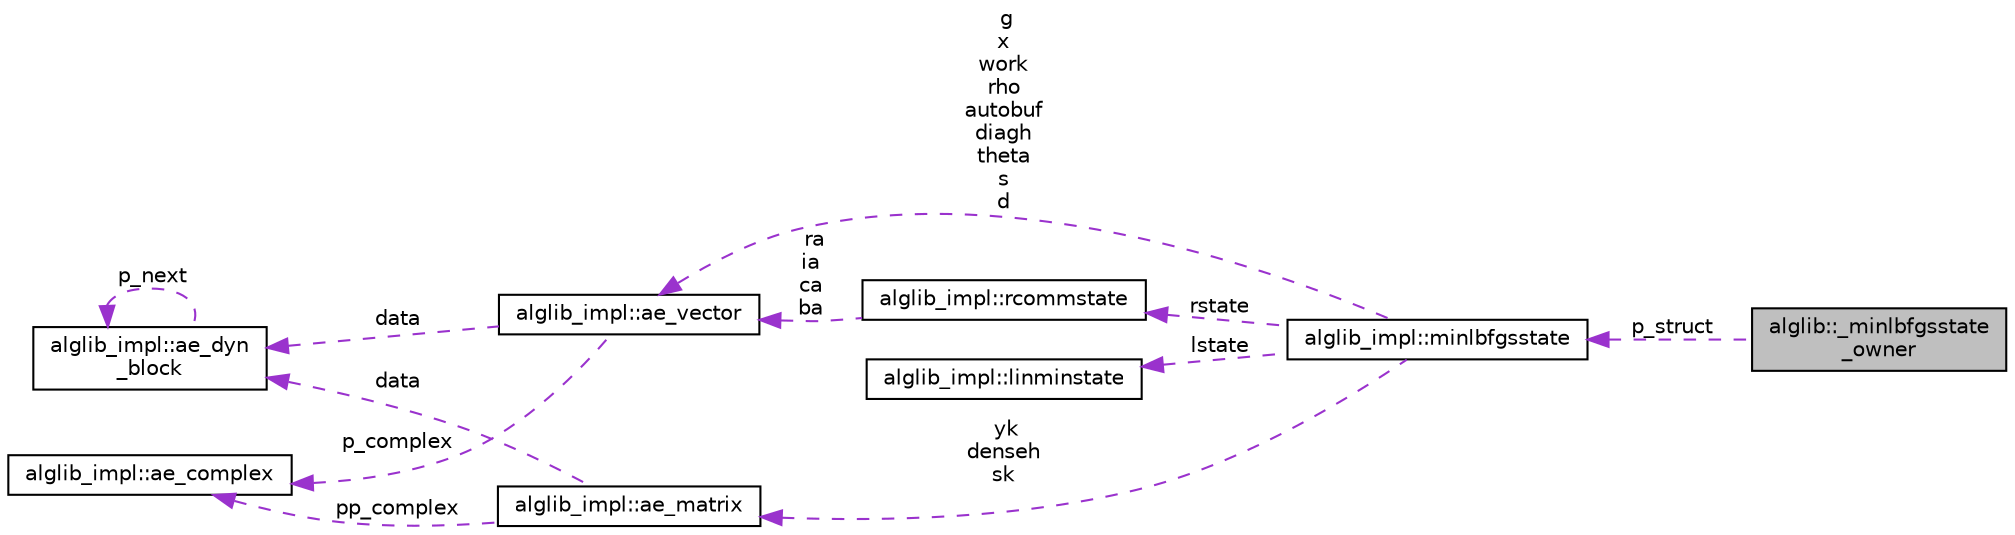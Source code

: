 digraph "alglib::_minlbfgsstate_owner"
{
  edge [fontname="Helvetica",fontsize="10",labelfontname="Helvetica",labelfontsize="10"];
  node [fontname="Helvetica",fontsize="10",shape=record];
  rankdir="LR";
  Node2 [label="alglib::_minlbfgsstate\l_owner",height=0.2,width=0.4,color="black", fillcolor="grey75", style="filled", fontcolor="black"];
  Node3 -> Node2 [dir="back",color="darkorchid3",fontsize="10",style="dashed",label=" p_struct" ,fontname="Helvetica"];
  Node3 [label="alglib_impl::minlbfgsstate",height=0.2,width=0.4,color="black", fillcolor="white", style="filled",URL="$structalglib__impl_1_1minlbfgsstate.html"];
  Node4 -> Node3 [dir="back",color="darkorchid3",fontsize="10",style="dashed",label=" rstate" ,fontname="Helvetica"];
  Node4 [label="alglib_impl::rcommstate",height=0.2,width=0.4,color="black", fillcolor="white", style="filled",URL="$structalglib__impl_1_1rcommstate.html"];
  Node5 -> Node4 [dir="back",color="darkorchid3",fontsize="10",style="dashed",label=" ra\nia\nca\nba" ,fontname="Helvetica"];
  Node5 [label="alglib_impl::ae_vector",height=0.2,width=0.4,color="black", fillcolor="white", style="filled",URL="$structalglib__impl_1_1ae__vector.html"];
  Node6 -> Node5 [dir="back",color="darkorchid3",fontsize="10",style="dashed",label=" data" ,fontname="Helvetica"];
  Node6 [label="alglib_impl::ae_dyn\l_block",height=0.2,width=0.4,color="black", fillcolor="white", style="filled",URL="$structalglib__impl_1_1ae__dyn__block.html"];
  Node6 -> Node6 [dir="back",color="darkorchid3",fontsize="10",style="dashed",label=" p_next" ,fontname="Helvetica"];
  Node7 -> Node5 [dir="back",color="darkorchid3",fontsize="10",style="dashed",label=" p_complex" ,fontname="Helvetica"];
  Node7 [label="alglib_impl::ae_complex",height=0.2,width=0.4,color="black", fillcolor="white", style="filled",URL="$structalglib__impl_1_1ae__complex.html"];
  Node8 -> Node3 [dir="back",color="darkorchid3",fontsize="10",style="dashed",label=" lstate" ,fontname="Helvetica"];
  Node8 [label="alglib_impl::linminstate",height=0.2,width=0.4,color="black", fillcolor="white", style="filled",URL="$structalglib__impl_1_1linminstate.html"];
  Node5 -> Node3 [dir="back",color="darkorchid3",fontsize="10",style="dashed",label=" g\nx\nwork\nrho\nautobuf\ndiagh\ntheta\ns\nd" ,fontname="Helvetica"];
  Node9 -> Node3 [dir="back",color="darkorchid3",fontsize="10",style="dashed",label=" yk\ndenseh\nsk" ,fontname="Helvetica"];
  Node9 [label="alglib_impl::ae_matrix",height=0.2,width=0.4,color="black", fillcolor="white", style="filled",URL="$structalglib__impl_1_1ae__matrix.html"];
  Node6 -> Node9 [dir="back",color="darkorchid3",fontsize="10",style="dashed",label=" data" ,fontname="Helvetica"];
  Node7 -> Node9 [dir="back",color="darkorchid3",fontsize="10",style="dashed",label=" pp_complex" ,fontname="Helvetica"];
}
